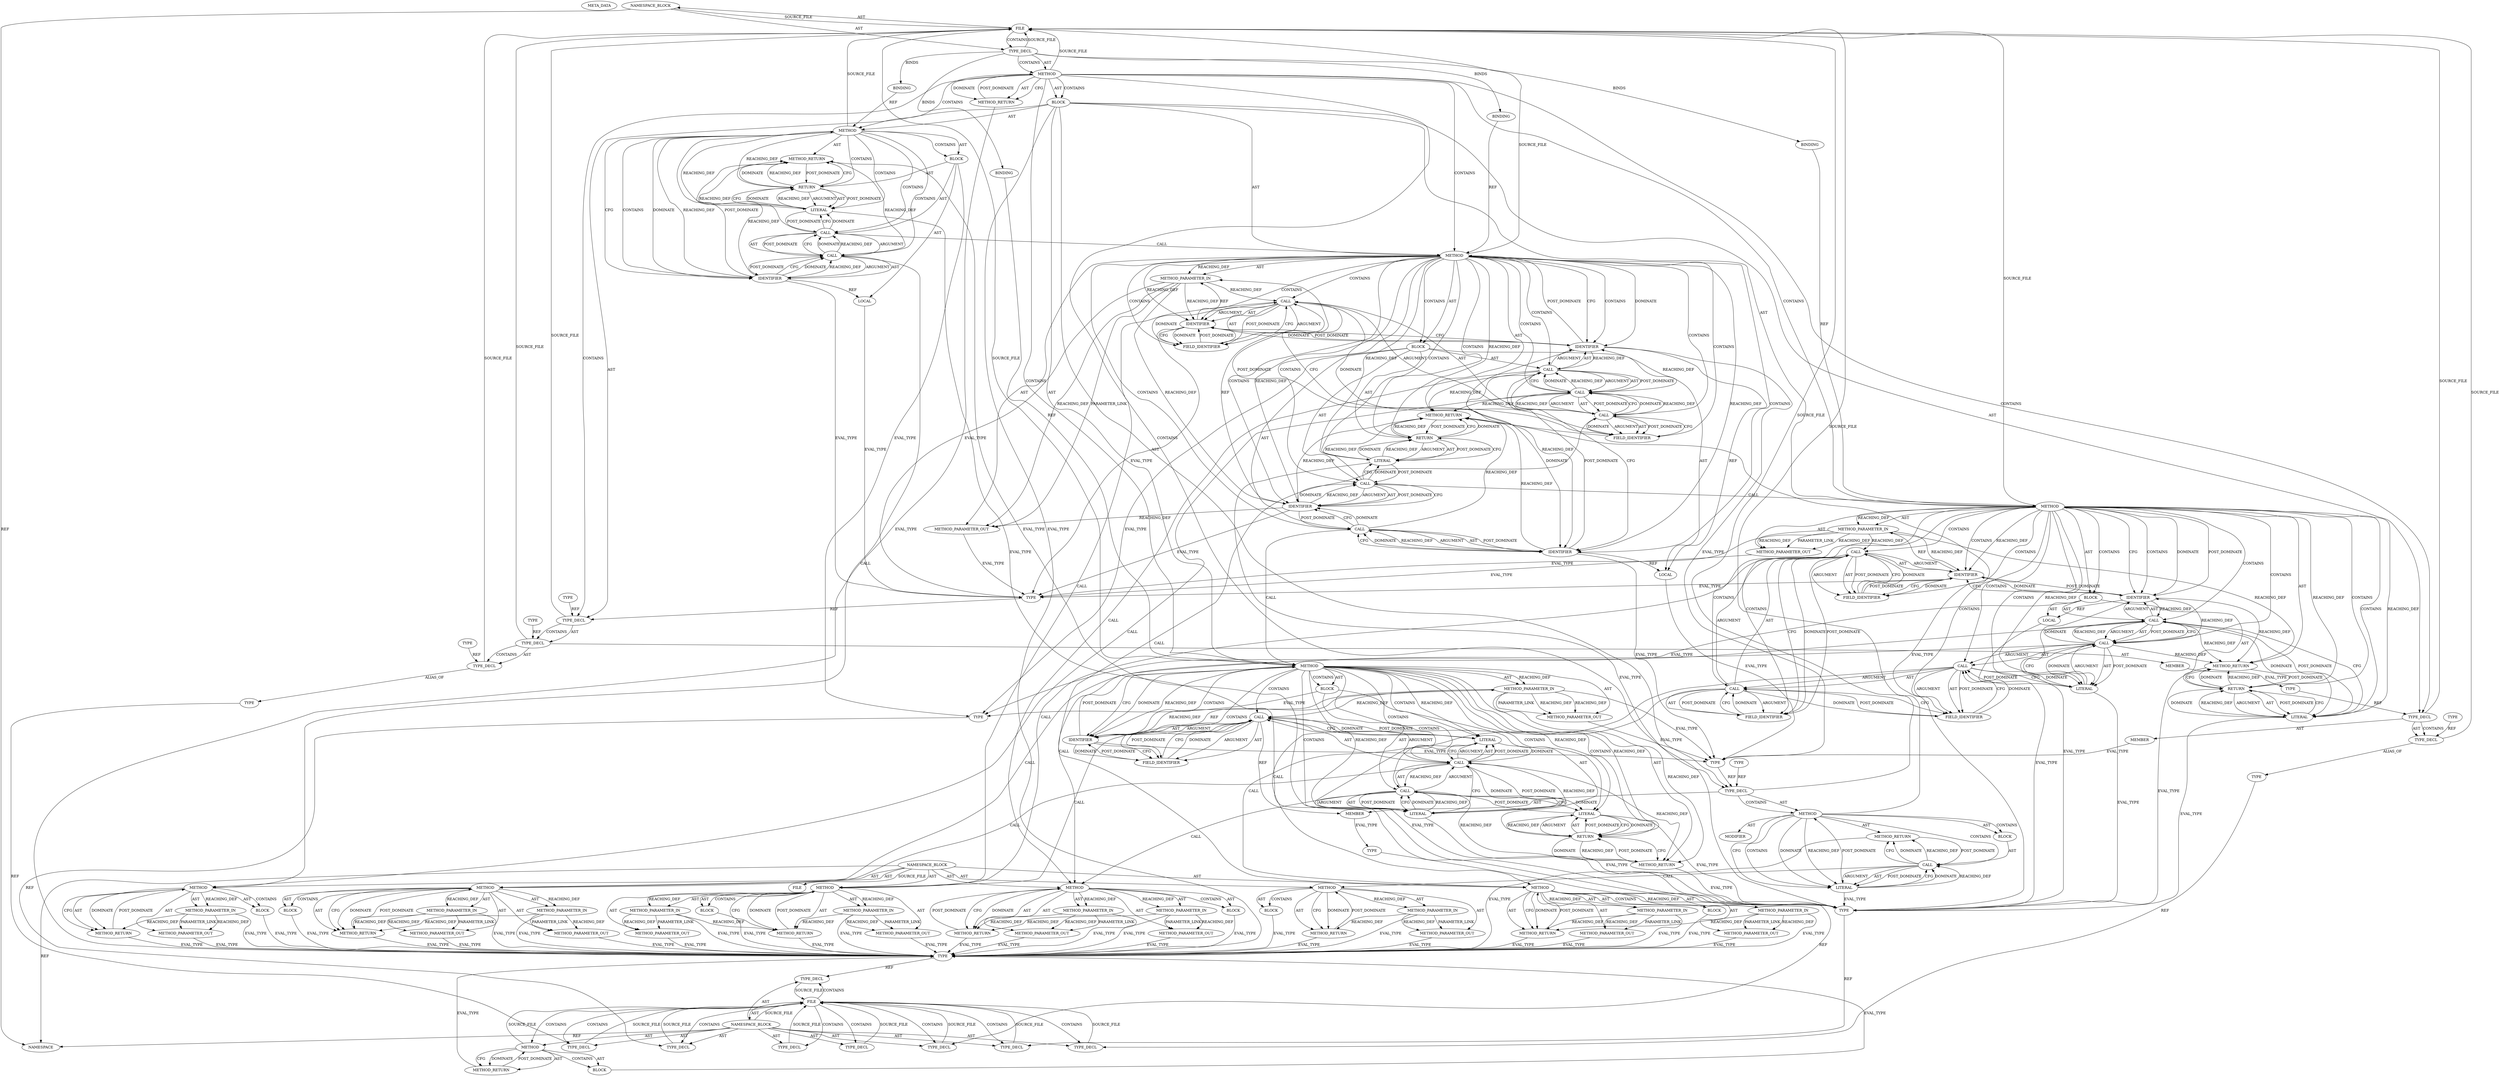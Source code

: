 digraph {
  1 [label=META_DATA LANGUAGE="NEWC" ROOT="/app/slicing-snapvuln/my-everything/joern_test/struct_test-multi.c" VERSION="0.1" OVERLAYS="base;controlflow;typerel;callgraph;dataflowOss"]
  2 [label=NAMESPACE_BLOCK ORDER=1 CODE="<empty>" FULL_NAME="<global>" FILENAME="<unknown>" NAME="<global>"]
  3 [label=FILE ORDER=0 CODE="<empty>" CONTENT="<empty>" NAME="struct_test-multi.c"]
  4 [label=NAMESPACE_BLOCK ORDER=1 CODE="<empty>" FULL_NAME="struct_test-multi.c:<global>" FILENAME="struct_test-multi.c" NAME="<global>"]
  5 [label=TYPE_DECL AST_PARENT_TYPE="NAMESPACE_BLOCK" AST_PARENT_FULL_NAME="struct_test-multi.c:<global>" ORDER=1 CODE="<global>" COLUMN_NUMBER=1 FULL_NAME="struct_test-multi.c:<global>" LINE_NUMBER=1 IS_EXTERNAL=false FILENAME="struct_test-multi.c" NAME="<global>"]
  6 [label=METHOD COLUMN_NUMBER=1 LINE_NUMBER=1 COLUMN_NUMBER_END=1 IS_EXTERNAL=false SIGNATURE="" NAME="<global>" AST_PARENT_TYPE="TYPE_DECL" AST_PARENT_FULL_NAME="struct_test-multi.c:<global>" ORDER=1 CODE="<global>" FULL_NAME="struct_test-multi.c:<global>" LINE_NUMBER_END=36 FILENAME="struct_test-multi.c"]
  7 [label=BLOCK ORDER=1 ARGUMENT_INDEX=-1 CODE="<empty>" COLUMN_NUMBER=1 LINE_NUMBER=1 TYPE_FULL_NAME="ANY"]
  8 [label=TYPE_DECL AST_PARENT_TYPE="" AST_PARENT_FULL_NAME="" ORDER=1 CODE="struct struct_a {
    int struct_A_int[10];
}" COLUMN_NUMBER=1 FULL_NAME="struct_a" LINE_NUMBER=1 IS_EXTERNAL=false FILENAME="struct_test-multi.c" NAME="struct_a"]
  9 [label=MEMBER AST_PARENT_TYPE="<empty>" AST_PARENT_FULL_NAME="<empty>" ORDER=1 CODE="struct_A_int[10]" COLUMN_NUMBER=9 LINE_NUMBER=2 TYPE_FULL_NAME="int[10]" NAME="struct_A_int"]
  10 [label=METHOD AST_PARENT_TYPE="<empty>" AST_PARENT_FULL_NAME="<empty>" ORDER=2 CODE="<empty>" COLUMN_NUMBER=1 FULL_NAME="struct_a:<clinit>" LINE_NUMBER=1 IS_EXTERNAL=false FILENAME="struct_test-multi.c" SIGNATURE="" NAME="<clinit>"]
  11 [label=BLOCK ORDER=1 ARGUMENT_INDEX=-1 CODE="<empty>" TYPE_FULL_NAME="<empty>"]
  12 [label=CALL ORDER=1 ARGUMENT_INDEX=-1 CODE="struct_A_int[10]" COLUMN_NUMBER=9 METHOD_FULL_NAME="<operator>.arrayInitializer" LINE_NUMBER=2 TYPE_FULL_NAME="<empty>" DISPATCH_TYPE="STATIC_DISPATCH" SIGNATURE="" NAME="<operator>.arrayInitializer"]
  13 [label=LITERAL ORDER=1 ARGUMENT_INDEX=1 CODE="10" COLUMN_NUMBER=22 LINE_NUMBER=2 TYPE_FULL_NAME="int"]
  14 [label=MODIFIER ORDER=2 CODE="<empty>" MODIFIER_TYPE="STATIC"]
  15 [label=METHOD_RETURN ORDER=3 CODE="RET" TYPE_FULL_NAME="ANY" EVALUATION_STRATEGY="BY_VALUE"]
  16 [label=TYPE_DECL AST_PARENT_TYPE="" AST_PARENT_FULL_NAME="" ORDER=2 CODE="struct struct_b {
    struct struct_a struct_B_A;
}" COLUMN_NUMBER=1 FULL_NAME="struct_b" LINE_NUMBER=5 IS_EXTERNAL=false FILENAME="struct_test-multi.c" NAME="struct_b"]
  17 [label=TYPE_DECL AST_PARENT_TYPE="" AST_PARENT_FULL_NAME="" ORDER=1 CODE="struct struct_a" COLUMN_NUMBER=5 FULL_NAME="struct_b.struct_a" LINE_NUMBER=6 ALIAS_TYPE_FULL_NAME="struct_B_A" IS_EXTERNAL=false FILENAME="struct_test-multi.c" NAME="struct_a"]
  18 [label=MEMBER AST_PARENT_TYPE="<empty>" AST_PARENT_FULL_NAME="<empty>" ORDER=2 CODE="struct_B_A" COLUMN_NUMBER=21 LINE_NUMBER=6 TYPE_FULL_NAME="struct_a" NAME="struct_B_A"]
  19 [label=TYPE_DECL AST_PARENT_TYPE="" AST_PARENT_FULL_NAME="" ORDER=3 CODE="struct struct_c {
    union {
        struct struct_b struct_C_B;
    };
}" COLUMN_NUMBER=1 FULL_NAME="struct_c" LINE_NUMBER=9 IS_EXTERNAL=false FILENAME="struct_test-multi.c" NAME="struct_c"]
  20 [label=TYPE_DECL AST_PARENT_TYPE="" AST_PARENT_FULL_NAME="" ORDER=1 CODE="union {
        struct struct_b struct_C_B;
    }" COLUMN_NUMBER=5 FULL_NAME="struct_c.anonymous_composite_type_0" LINE_NUMBER=10 IS_EXTERNAL=false FILENAME="struct_test-multi.c" NAME="struct_c.anonymous_composite_type_0"]
  21 [label=TYPE_DECL AST_PARENT_TYPE="" AST_PARENT_FULL_NAME="" ORDER=1 CODE="struct struct_b" COLUMN_NUMBER=9 FULL_NAME="struct_c.anonymous_composite_type_1.struct_b" LINE_NUMBER=11 ALIAS_TYPE_FULL_NAME="struct_C_B" IS_EXTERNAL=false FILENAME="struct_test-multi.c" NAME="struct_b"]
  22 [label=MEMBER AST_PARENT_TYPE="<empty>" AST_PARENT_FULL_NAME="<empty>" ORDER=2 CODE="struct_C_B" COLUMN_NUMBER=25 LINE_NUMBER=11 TYPE_FULL_NAME="struct_b" NAME="struct_C_B"]
  23 [label=METHOD COLUMN_NUMBER=1 LINE_NUMBER=15 COLUMN_NUMBER_END=1 IS_EXTERNAL=false SIGNATURE="int decode_preamble (struct_a*)" NAME="decode_preamble" AST_PARENT_TYPE="TYPE_DECL" AST_PARENT_FULL_NAME="struct_test-multi.c:<global>" ORDER=4 CODE="int decode_preamble(struct struct_a *a_real) {
    a_real->struct_A_int[0] = 0; // source
    return 0;
}" FULL_NAME="decode_preamble" LINE_NUMBER_END=18 FILENAME="struct_test-multi.c"]
  24 [label=METHOD_PARAMETER_IN ORDER=1 CODE="struct struct_a *a_real" IS_VARIADIC=false COLUMN_NUMBER=21 LINE_NUMBER=15 TYPE_FULL_NAME="struct_a*" EVALUATION_STRATEGY="BY_VALUE" INDEX=1 NAME="a_real"]
  25 [label=BLOCK ORDER=2 ARGUMENT_INDEX=-1 CODE="{
    a_real->struct_A_int[0] = 0; // source
    return 0;
}" COLUMN_NUMBER=46 LINE_NUMBER=15 TYPE_FULL_NAME="void"]
  26 [label=CALL ORDER=1 ARGUMENT_INDEX=-1 CODE="a_real->struct_A_int[0] = 0" COLUMN_NUMBER=5 METHOD_FULL_NAME="<operator>.assignment" LINE_NUMBER=16 TYPE_FULL_NAME="<empty>" DISPATCH_TYPE="STATIC_DISPATCH" SIGNATURE="" NAME="<operator>.assignment"]
  27 [label=CALL ORDER=1 ARGUMENT_INDEX=1 CODE="a_real->struct_A_int[0]" COLUMN_NUMBER=5 METHOD_FULL_NAME="<operator>.indirectIndexAccess" LINE_NUMBER=16 TYPE_FULL_NAME="<empty>" DISPATCH_TYPE="STATIC_DISPATCH" SIGNATURE="" NAME="<operator>.indirectIndexAccess"]
  28 [label=CALL ORDER=1 ARGUMENT_INDEX=1 CODE="a_real->struct_A_int" COLUMN_NUMBER=5 METHOD_FULL_NAME="<operator>.indirectFieldAccess" LINE_NUMBER=16 TYPE_FULL_NAME="<empty>" DISPATCH_TYPE="STATIC_DISPATCH" SIGNATURE="" NAME="<operator>.indirectFieldAccess"]
  29 [label=IDENTIFIER ORDER=1 ARGUMENT_INDEX=1 CODE="a_real" COLUMN_NUMBER=5 LINE_NUMBER=16 TYPE_FULL_NAME="struct_a*" NAME="a_real"]
  30 [label=FIELD_IDENTIFIER ORDER=2 ARGUMENT_INDEX=2 CODE="struct_A_int" COLUMN_NUMBER=5 LINE_NUMBER=16 CANONICAL_NAME="struct_A_int"]
  31 [label=LITERAL ORDER=2 ARGUMENT_INDEX=2 CODE="0" COLUMN_NUMBER=26 LINE_NUMBER=16 TYPE_FULL_NAME="int"]
  32 [label=LITERAL ORDER=2 ARGUMENT_INDEX=2 CODE="0" COLUMN_NUMBER=31 LINE_NUMBER=16 TYPE_FULL_NAME="int"]
  33 [label=RETURN ORDER=2 ARGUMENT_INDEX=-1 CODE="return 0;" COLUMN_NUMBER=5 LINE_NUMBER=17]
  34 [label=LITERAL ORDER=1 ARGUMENT_INDEX=-1 CODE="0" COLUMN_NUMBER=12 LINE_NUMBER=17 TYPE_FULL_NAME="int"]
  35 [label=METHOD_RETURN ORDER=3 CODE="RET" COLUMN_NUMBER=1 LINE_NUMBER=15 TYPE_FULL_NAME="int" EVALUATION_STRATEGY="BY_VALUE"]
  36 [label=BINDING METHOD_FULL_NAME="decode_preamble" SIGNATURE="int decode_preamble (struct_a*)" NAME="decode_preamble"]
  37 [label=METHOD COLUMN_NUMBER=1 LINE_NUMBER=20 COLUMN_NUMBER_END=1 IS_EXTERNAL=false SIGNATURE="int prepare_read_control (struct_c*)" NAME="prepare_read_control" AST_PARENT_TYPE="TYPE_DECL" AST_PARENT_FULL_NAME="struct_test-multi.c:<global>" ORDER=5 CODE="int prepare_read_control(struct struct_c *c_real) {
    int ctrl_len = c_real->struct_C_B.struct_B_A.struct_A_int[0];
    return 0;
}" FULL_NAME="prepare_read_control" LINE_NUMBER_END=23 FILENAME="struct_test-multi.c"]
  38 [label=METHOD_PARAMETER_IN ORDER=1 CODE="struct struct_c *c_real" IS_VARIADIC=false COLUMN_NUMBER=26 LINE_NUMBER=20 TYPE_FULL_NAME="struct_c*" EVALUATION_STRATEGY="BY_VALUE" INDEX=1 NAME="c_real"]
  39 [label=BLOCK ORDER=2 ARGUMENT_INDEX=-1 CODE="{
    int ctrl_len = c_real->struct_C_B.struct_B_A.struct_A_int[0];
    return 0;
}" COLUMN_NUMBER=51 LINE_NUMBER=20 TYPE_FULL_NAME="void"]
  40 [label=LOCAL ORDER=1 CODE="int ctrl_len" COLUMN_NUMBER=9 LINE_NUMBER=21 TYPE_FULL_NAME="int" NAME="ctrl_len"]
  41 [label=CALL ORDER=2 ARGUMENT_INDEX=-1 CODE="ctrl_len = c_real->struct_C_B.struct_B_A.struct_A_int[0]" COLUMN_NUMBER=9 METHOD_FULL_NAME="<operator>.assignment" LINE_NUMBER=21 TYPE_FULL_NAME="<empty>" DISPATCH_TYPE="STATIC_DISPATCH" SIGNATURE="" NAME="<operator>.assignment"]
  42 [label=IDENTIFIER ORDER=1 ARGUMENT_INDEX=1 CODE="ctrl_len" COLUMN_NUMBER=9 LINE_NUMBER=21 TYPE_FULL_NAME="int" NAME="ctrl_len"]
  43 [label=CALL ORDER=2 ARGUMENT_INDEX=2 CODE="c_real->struct_C_B.struct_B_A.struct_A_int[0]" COLUMN_NUMBER=20 METHOD_FULL_NAME="<operator>.indirectIndexAccess" LINE_NUMBER=21 TYPE_FULL_NAME="<empty>" DISPATCH_TYPE="STATIC_DISPATCH" SIGNATURE="" NAME="<operator>.indirectIndexAccess"]
  44 [label=CALL ORDER=1 ARGUMENT_INDEX=1 CODE="c_real->struct_C_B.struct_B_A.struct_A_int" COLUMN_NUMBER=20 METHOD_FULL_NAME="<operator>.fieldAccess" LINE_NUMBER=21 TYPE_FULL_NAME="<empty>" DISPATCH_TYPE="STATIC_DISPATCH" SIGNATURE="" NAME="<operator>.fieldAccess"]
  45 [label=CALL ORDER=1 ARGUMENT_INDEX=1 CODE="c_real->struct_C_B.struct_B_A" COLUMN_NUMBER=20 METHOD_FULL_NAME="<operator>.fieldAccess" LINE_NUMBER=21 TYPE_FULL_NAME="<empty>" DISPATCH_TYPE="STATIC_DISPATCH" SIGNATURE="" NAME="<operator>.fieldAccess"]
  46 [label=CALL ORDER=1 ARGUMENT_INDEX=1 CODE="c_real->struct_C_B" COLUMN_NUMBER=20 METHOD_FULL_NAME="<operator>.indirectFieldAccess" LINE_NUMBER=21 TYPE_FULL_NAME="<empty>" DISPATCH_TYPE="STATIC_DISPATCH" SIGNATURE="" NAME="<operator>.indirectFieldAccess"]
  47 [label=IDENTIFIER ORDER=1 ARGUMENT_INDEX=1 CODE="c_real" COLUMN_NUMBER=20 LINE_NUMBER=21 TYPE_FULL_NAME="struct_c*" NAME="c_real"]
  48 [label=FIELD_IDENTIFIER ORDER=2 ARGUMENT_INDEX=2 CODE="struct_C_B" COLUMN_NUMBER=20 LINE_NUMBER=21 CANONICAL_NAME="struct_C_B"]
  49 [label=FIELD_IDENTIFIER ORDER=2 ARGUMENT_INDEX=2 CODE="struct_B_A" COLUMN_NUMBER=20 LINE_NUMBER=21 CANONICAL_NAME="struct_B_A"]
  50 [label=FIELD_IDENTIFIER ORDER=2 ARGUMENT_INDEX=2 CODE="struct_A_int" COLUMN_NUMBER=20 LINE_NUMBER=21 CANONICAL_NAME="struct_A_int"]
  51 [label=LITERAL ORDER=2 ARGUMENT_INDEX=2 CODE="0" COLUMN_NUMBER=63 LINE_NUMBER=21 TYPE_FULL_NAME="int"]
  52 [label=RETURN ORDER=3 ARGUMENT_INDEX=-1 CODE="return 0;" COLUMN_NUMBER=5 LINE_NUMBER=22]
  53 [label=LITERAL ORDER=1 ARGUMENT_INDEX=-1 CODE="0" COLUMN_NUMBER=12 LINE_NUMBER=22 TYPE_FULL_NAME="int"]
  54 [label=METHOD_RETURN ORDER=3 CODE="RET" COLUMN_NUMBER=1 LINE_NUMBER=20 TYPE_FULL_NAME="int" EVALUATION_STRATEGY="BY_VALUE"]
  55 [label=BINDING METHOD_FULL_NAME="prepare_read_control" SIGNATURE="int prepare_read_control (struct_c*)" NAME="prepare_read_control"]
  56 [label=METHOD COLUMN_NUMBER=1 LINE_NUMBER=25 COLUMN_NUMBER_END=1 IS_EXTERNAL=false SIGNATURE="int handle_preamble (struct_c*)" NAME="handle_preamble" AST_PARENT_TYPE="TYPE_DECL" AST_PARENT_FULL_NAME="struct_test-multi.c:<global>" ORDER=6 CODE="int handle_preamble(struct struct_c *c_real) {
    struct struct_a *a_real = &c_real->struct_C_B.struct_B_A;
    decode_preamble(a_real);
    prepare_read_control(c_real);    
    return 0;
}" FULL_NAME="handle_preamble" LINE_NUMBER_END=30 FILENAME="struct_test-multi.c"]
  57 [label=METHOD_PARAMETER_IN ORDER=1 CODE="struct struct_c *c_real" IS_VARIADIC=false COLUMN_NUMBER=21 LINE_NUMBER=25 TYPE_FULL_NAME="struct_c*" EVALUATION_STRATEGY="BY_VALUE" INDEX=1 NAME="c_real"]
  58 [label=BLOCK ORDER=2 ARGUMENT_INDEX=-1 CODE="{
    struct struct_a *a_real = &c_real->struct_C_B.struct_B_A;
    decode_preamble(a_real);
    prepare_read_control(c_real);    
    return 0;
}" COLUMN_NUMBER=46 LINE_NUMBER=25 TYPE_FULL_NAME="void"]
  59 [label=LOCAL ORDER=1 CODE="struct struct_a* a_real" COLUMN_NUMBER=21 LINE_NUMBER=26 TYPE_FULL_NAME="struct_a*" NAME="a_real"]
  60 [label=CALL ORDER=2 ARGUMENT_INDEX=-1 CODE="*a_real = &c_real->struct_C_B.struct_B_A" COLUMN_NUMBER=21 METHOD_FULL_NAME="<operator>.assignment" LINE_NUMBER=26 TYPE_FULL_NAME="<empty>" DISPATCH_TYPE="STATIC_DISPATCH" SIGNATURE="" NAME="<operator>.assignment"]
  61 [label=IDENTIFIER ORDER=1 ARGUMENT_INDEX=1 CODE="a_real" COLUMN_NUMBER=22 LINE_NUMBER=26 TYPE_FULL_NAME="struct_a*" NAME="a_real"]
  62 [label=CALL ORDER=2 ARGUMENT_INDEX=2 CODE="&c_real->struct_C_B.struct_B_A" COLUMN_NUMBER=31 METHOD_FULL_NAME="<operator>.addressOf" LINE_NUMBER=26 TYPE_FULL_NAME="<empty>" DISPATCH_TYPE="STATIC_DISPATCH" SIGNATURE="" NAME="<operator>.addressOf"]
  63 [label=CALL ORDER=1 ARGUMENT_INDEX=1 CODE="c_real->struct_C_B.struct_B_A" COLUMN_NUMBER=32 METHOD_FULL_NAME="<operator>.fieldAccess" LINE_NUMBER=26 TYPE_FULL_NAME="<empty>" DISPATCH_TYPE="STATIC_DISPATCH" SIGNATURE="" NAME="<operator>.fieldAccess"]
  64 [label=CALL ORDER=1 ARGUMENT_INDEX=1 CODE="c_real->struct_C_B" COLUMN_NUMBER=32 METHOD_FULL_NAME="<operator>.indirectFieldAccess" LINE_NUMBER=26 TYPE_FULL_NAME="<empty>" DISPATCH_TYPE="STATIC_DISPATCH" SIGNATURE="" NAME="<operator>.indirectFieldAccess"]
  65 [label=IDENTIFIER ORDER=1 ARGUMENT_INDEX=1 CODE="c_real" COLUMN_NUMBER=32 LINE_NUMBER=26 TYPE_FULL_NAME="struct_c*" NAME="c_real"]
  66 [label=FIELD_IDENTIFIER ORDER=2 ARGUMENT_INDEX=2 CODE="struct_C_B" COLUMN_NUMBER=32 LINE_NUMBER=26 CANONICAL_NAME="struct_C_B"]
  67 [label=FIELD_IDENTIFIER ORDER=2 ARGUMENT_INDEX=2 CODE="struct_B_A" COLUMN_NUMBER=32 LINE_NUMBER=26 CANONICAL_NAME="struct_B_A"]
  68 [label=CALL ORDER=3 ARGUMENT_INDEX=-1 CODE="decode_preamble(a_real)" COLUMN_NUMBER=5 METHOD_FULL_NAME="decode_preamble" LINE_NUMBER=27 TYPE_FULL_NAME="<empty>" DISPATCH_TYPE="STATIC_DISPATCH" SIGNATURE="" NAME="decode_preamble"]
  69 [label=IDENTIFIER ORDER=1 ARGUMENT_INDEX=1 CODE="a_real" COLUMN_NUMBER=21 LINE_NUMBER=27 TYPE_FULL_NAME="struct_a*" NAME="a_real"]
  70 [label=CALL ORDER=4 ARGUMENT_INDEX=-1 CODE="prepare_read_control(c_real)" COLUMN_NUMBER=5 METHOD_FULL_NAME="prepare_read_control" LINE_NUMBER=28 TYPE_FULL_NAME="<empty>" DISPATCH_TYPE="STATIC_DISPATCH" SIGNATURE="" NAME="prepare_read_control"]
  71 [label=IDENTIFIER ORDER=1 ARGUMENT_INDEX=1 CODE="c_real" COLUMN_NUMBER=26 LINE_NUMBER=28 TYPE_FULL_NAME="struct_c*" NAME="c_real"]
  72 [label=RETURN ORDER=5 ARGUMENT_INDEX=-1 CODE="return 0;" COLUMN_NUMBER=5 LINE_NUMBER=29]
  73 [label=LITERAL ORDER=1 ARGUMENT_INDEX=-1 CODE="0" COLUMN_NUMBER=12 LINE_NUMBER=29 TYPE_FULL_NAME="int"]
  74 [label=METHOD_RETURN ORDER=3 CODE="RET" COLUMN_NUMBER=1 LINE_NUMBER=25 TYPE_FULL_NAME="int" EVALUATION_STRATEGY="BY_VALUE"]
  75 [label=BINDING METHOD_FULL_NAME="handle_preamble" SIGNATURE="int handle_preamble (struct_c*)" NAME="handle_preamble"]
  76 [label=METHOD COLUMN_NUMBER=1 LINE_NUMBER=32 COLUMN_NUMBER_END=1 IS_EXTERNAL=false SIGNATURE="int main ()" NAME="main" AST_PARENT_TYPE="TYPE_DECL" AST_PARENT_FULL_NAME="struct_test-multi.c:<global>" ORDER=7 CODE="int main() {
    struct struct_c c_real;
    handle_preamble(&c_real);
    return 0;
}" FULL_NAME="main" LINE_NUMBER_END=36 FILENAME="struct_test-multi.c"]
  77 [label=BLOCK ORDER=1 ARGUMENT_INDEX=-1 CODE="{
    struct struct_c c_real;
    handle_preamble(&c_real);
    return 0;
}" COLUMN_NUMBER=12 LINE_NUMBER=32 TYPE_FULL_NAME="void"]
  78 [label=LOCAL ORDER=1 CODE="struct struct_c c_real" COLUMN_NUMBER=21 LINE_NUMBER=33 TYPE_FULL_NAME="struct_c" NAME="c_real"]
  79 [label=CALL ORDER=2 ARGUMENT_INDEX=-1 CODE="handle_preamble(&c_real)" COLUMN_NUMBER=5 METHOD_FULL_NAME="handle_preamble" LINE_NUMBER=34 TYPE_FULL_NAME="<empty>" DISPATCH_TYPE="STATIC_DISPATCH" SIGNATURE="" NAME="handle_preamble"]
  80 [label=CALL ORDER=1 ARGUMENT_INDEX=1 CODE="&c_real" COLUMN_NUMBER=21 METHOD_FULL_NAME="<operator>.addressOf" LINE_NUMBER=34 TYPE_FULL_NAME="<empty>" DISPATCH_TYPE="STATIC_DISPATCH" SIGNATURE="" NAME="<operator>.addressOf"]
  81 [label=IDENTIFIER ORDER=1 ARGUMENT_INDEX=1 CODE="c_real" COLUMN_NUMBER=22 LINE_NUMBER=34 TYPE_FULL_NAME="struct_c" NAME="c_real"]
  82 [label=RETURN ORDER=3 ARGUMENT_INDEX=-1 CODE="return 0;" COLUMN_NUMBER=5 LINE_NUMBER=35]
  83 [label=LITERAL ORDER=1 ARGUMENT_INDEX=-1 CODE="0" COLUMN_NUMBER=12 LINE_NUMBER=35 TYPE_FULL_NAME="int"]
  84 [label=METHOD_RETURN ORDER=2 CODE="RET" COLUMN_NUMBER=1 LINE_NUMBER=32 TYPE_FULL_NAME="int" EVALUATION_STRATEGY="BY_VALUE"]
  85 [label=BINDING METHOD_FULL_NAME="main" SIGNATURE="int main ()" NAME="main"]
  86 [label=METHOD_RETURN ORDER=2 CODE="RET" COLUMN_NUMBER=1 LINE_NUMBER=1 TYPE_FULL_NAME="ANY" EVALUATION_STRATEGY="BY_VALUE"]
  87 [label=TYPE FULL_NAME="ANY" NAME="ANY" TYPE_DECL_FULL_NAME="ANY"]
  88 [label=TYPE FULL_NAME="int" NAME="int" TYPE_DECL_FULL_NAME="int"]
  89 [label=TYPE FULL_NAME="int[10]" NAME="int[10]" TYPE_DECL_FULL_NAME="int[10]"]
  90 [label=TYPE FULL_NAME="struct_B_A" NAME="struct_B_A" TYPE_DECL_FULL_NAME="struct_B_A"]
  91 [label=TYPE FULL_NAME="struct_C_B" NAME="struct_C_B" TYPE_DECL_FULL_NAME="struct_C_B"]
  92 [label=TYPE FULL_NAME="struct_a" NAME="struct_a" TYPE_DECL_FULL_NAME="struct_a"]
  93 [label=TYPE FULL_NAME="struct_a*" NAME="struct_a*" TYPE_DECL_FULL_NAME="struct_a*"]
  94 [label=TYPE FULL_NAME="struct_b" NAME="struct_b" TYPE_DECL_FULL_NAME="struct_b"]
  95 [label=TYPE FULL_NAME="struct_b.struct_a" NAME="struct_a" TYPE_DECL_FULL_NAME="struct_b.struct_a"]
  96 [label=TYPE FULL_NAME="struct_c" NAME="struct_c" TYPE_DECL_FULL_NAME="struct_c"]
  97 [label=TYPE FULL_NAME="struct_c*" NAME="struct_c*" TYPE_DECL_FULL_NAME="struct_c*"]
  98 [label=TYPE FULL_NAME="struct_c.anonymous_composite_type_0" NAME="anonymous_composite_type_0" TYPE_DECL_FULL_NAME="struct_c.anonymous_composite_type_0"]
  99 [label=TYPE FULL_NAME="struct_c.anonymous_composite_type_1.struct_b" NAME="struct_b" TYPE_DECL_FULL_NAME="struct_c.anonymous_composite_type_1.struct_b"]
  100 [label=TYPE FULL_NAME="void" NAME="void" TYPE_DECL_FULL_NAME="void"]
  101 [label=TYPE_DECL AST_PARENT_TYPE="NAMESPACE_BLOCK" AST_PARENT_FULL_NAME="<includes>:<global>" ORDER=-1 CODE="ANY" FULL_NAME="ANY" IS_EXTERNAL=true FILENAME="<includes>" NAME="ANY"]
  102 [label=TYPE_DECL AST_PARENT_TYPE="NAMESPACE_BLOCK" AST_PARENT_FULL_NAME="<includes>:<global>" ORDER=-1 CODE="int" FULL_NAME="int" IS_EXTERNAL=true FILENAME="<includes>" NAME="int"]
  103 [label=TYPE_DECL AST_PARENT_TYPE="NAMESPACE_BLOCK" AST_PARENT_FULL_NAME="<includes>:<global>" ORDER=-1 CODE="int[10]" FULL_NAME="int[10]" IS_EXTERNAL=true FILENAME="<includes>" NAME="int[10]"]
  104 [label=TYPE_DECL AST_PARENT_TYPE="NAMESPACE_BLOCK" AST_PARENT_FULL_NAME="<includes>:<global>" ORDER=-1 CODE="struct_B_A" FULL_NAME="struct_B_A" IS_EXTERNAL=true FILENAME="<includes>" NAME="struct_B_A"]
  105 [label=TYPE_DECL AST_PARENT_TYPE="NAMESPACE_BLOCK" AST_PARENT_FULL_NAME="<includes>:<global>" ORDER=-1 CODE="struct_C_B" FULL_NAME="struct_C_B" IS_EXTERNAL=true FILENAME="<includes>" NAME="struct_C_B"]
  106 [label=TYPE_DECL AST_PARENT_TYPE="NAMESPACE_BLOCK" AST_PARENT_FULL_NAME="<includes>:<global>" ORDER=-1 CODE="struct_a*" FULL_NAME="struct_a*" IS_EXTERNAL=true FILENAME="<includes>" NAME="struct_a*"]
  107 [label=TYPE_DECL AST_PARENT_TYPE="NAMESPACE_BLOCK" AST_PARENT_FULL_NAME="<includes>:<global>" ORDER=-1 CODE="struct_c*" FULL_NAME="struct_c*" IS_EXTERNAL=true FILENAME="<includes>" NAME="struct_c*"]
  108 [label=TYPE_DECL AST_PARENT_TYPE="NAMESPACE_BLOCK" AST_PARENT_FULL_NAME="<includes>:<global>" ORDER=-1 CODE="void" FULL_NAME="void" IS_EXTERNAL=true FILENAME="<includes>" NAME="void"]
  109 [label=FILE ORDER=1 CODE="<empty>" CONTENT="<empty>" NAME="<includes>"]
  110 [label=NAMESPACE_BLOCK ORDER=1 CODE="<empty>" FULL_NAME="<includes>:<global>" FILENAME="<includes>" NAME="<global>"]
  111 [label=METHOD AST_PARENT_TYPE="NAMESPACE_BLOCK" AST_PARENT_FULL_NAME="<includes>:<global>" ORDER=1 CODE="<global>" FULL_NAME="<includes>:<global>" LINE_NUMBER=1 IS_EXTERNAL=false FILENAME="<includes>" SIGNATURE="" NAME="<global>"]
  112 [label=BLOCK ORDER=1 ARGUMENT_INDEX=-1 CODE="<empty>" TYPE_FULL_NAME="ANY"]
  113 [label=METHOD_RETURN ORDER=2 CODE="RET" TYPE_FULL_NAME="ANY" EVALUATION_STRATEGY="BY_VALUE"]
  115 [label=FILE ORDER=0 CODE="<empty>" CONTENT="<empty>" NAME="<unknown>"]
  116 [label=NAMESPACE ORDER=-1 CODE="<empty>" NAME="<global>"]
  117 [label=METHOD AST_PARENT_TYPE="NAMESPACE_BLOCK" AST_PARENT_FULL_NAME="<global>" ORDER=0 CODE="<empty>" FULL_NAME="<operator>.arrayInitializer" IS_EXTERNAL=true FILENAME="<empty>" SIGNATURE="" NAME="<operator>.arrayInitializer"]
  118 [label=METHOD_PARAMETER_IN ORDER=1 CODE="p1" IS_VARIADIC=false TYPE_FULL_NAME="ANY" EVALUATION_STRATEGY="BY_VALUE" INDEX=1 NAME="p1"]
  119 [label=BLOCK ORDER=1 ARGUMENT_INDEX=1 CODE="<empty>" TYPE_FULL_NAME="ANY"]
  120 [label=METHOD_RETURN ORDER=2 CODE="RET" TYPE_FULL_NAME="ANY" EVALUATION_STRATEGY="BY_VALUE"]
  121 [label=METHOD AST_PARENT_TYPE="NAMESPACE_BLOCK" AST_PARENT_FULL_NAME="<global>" ORDER=0 CODE="<empty>" FULL_NAME="<operator>.assignment" IS_EXTERNAL=true FILENAME="<empty>" SIGNATURE="" NAME="<operator>.assignment"]
  122 [label=METHOD_PARAMETER_IN ORDER=1 CODE="p1" IS_VARIADIC=false TYPE_FULL_NAME="ANY" EVALUATION_STRATEGY="BY_VALUE" INDEX=1 NAME="p1"]
  123 [label=METHOD_PARAMETER_IN ORDER=2 CODE="p2" IS_VARIADIC=false TYPE_FULL_NAME="ANY" EVALUATION_STRATEGY="BY_VALUE" INDEX=2 NAME="p2"]
  124 [label=BLOCK ORDER=1 ARGUMENT_INDEX=1 CODE="<empty>" TYPE_FULL_NAME="ANY"]
  125 [label=METHOD_RETURN ORDER=2 CODE="RET" TYPE_FULL_NAME="ANY" EVALUATION_STRATEGY="BY_VALUE"]
  126 [label=METHOD AST_PARENT_TYPE="NAMESPACE_BLOCK" AST_PARENT_FULL_NAME="<global>" ORDER=0 CODE="<empty>" FULL_NAME="<operator>.indirectIndexAccess" IS_EXTERNAL=true FILENAME="<empty>" SIGNATURE="" NAME="<operator>.indirectIndexAccess"]
  127 [label=METHOD_PARAMETER_IN ORDER=1 CODE="p1" IS_VARIADIC=false TYPE_FULL_NAME="ANY" EVALUATION_STRATEGY="BY_VALUE" INDEX=1 NAME="p1"]
  128 [label=METHOD_PARAMETER_IN ORDER=2 CODE="p2" IS_VARIADIC=false TYPE_FULL_NAME="ANY" EVALUATION_STRATEGY="BY_VALUE" INDEX=2 NAME="p2"]
  129 [label=BLOCK ORDER=1 ARGUMENT_INDEX=1 CODE="<empty>" TYPE_FULL_NAME="ANY"]
  130 [label=METHOD_RETURN ORDER=2 CODE="RET" TYPE_FULL_NAME="ANY" EVALUATION_STRATEGY="BY_VALUE"]
  131 [label=METHOD AST_PARENT_TYPE="NAMESPACE_BLOCK" AST_PARENT_FULL_NAME="<global>" ORDER=0 CODE="<empty>" FULL_NAME="<operator>.indirectFieldAccess" IS_EXTERNAL=true FILENAME="<empty>" SIGNATURE="" NAME="<operator>.indirectFieldAccess"]
  132 [label=METHOD_PARAMETER_IN ORDER=1 CODE="p1" IS_VARIADIC=false TYPE_FULL_NAME="ANY" EVALUATION_STRATEGY="BY_VALUE" INDEX=1 NAME="p1"]
  133 [label=METHOD_PARAMETER_IN ORDER=2 CODE="p2" IS_VARIADIC=false TYPE_FULL_NAME="ANY" EVALUATION_STRATEGY="BY_VALUE" INDEX=2 NAME="p2"]
  134 [label=BLOCK ORDER=1 ARGUMENT_INDEX=1 CODE="<empty>" TYPE_FULL_NAME="ANY"]
  135 [label=METHOD_RETURN ORDER=2 CODE="RET" TYPE_FULL_NAME="ANY" EVALUATION_STRATEGY="BY_VALUE"]
  136 [label=METHOD AST_PARENT_TYPE="NAMESPACE_BLOCK" AST_PARENT_FULL_NAME="<global>" ORDER=0 CODE="<empty>" FULL_NAME="<operator>.fieldAccess" IS_EXTERNAL=true FILENAME="<empty>" SIGNATURE="" NAME="<operator>.fieldAccess"]
  137 [label=METHOD_PARAMETER_IN ORDER=1 CODE="p1" IS_VARIADIC=false TYPE_FULL_NAME="ANY" EVALUATION_STRATEGY="BY_VALUE" INDEX=1 NAME="p1"]
  138 [label=METHOD_PARAMETER_IN ORDER=2 CODE="p2" IS_VARIADIC=false TYPE_FULL_NAME="ANY" EVALUATION_STRATEGY="BY_VALUE" INDEX=2 NAME="p2"]
  139 [label=BLOCK ORDER=1 ARGUMENT_INDEX=1 CODE="<empty>" TYPE_FULL_NAME="ANY"]
  140 [label=METHOD_RETURN ORDER=2 CODE="RET" TYPE_FULL_NAME="ANY" EVALUATION_STRATEGY="BY_VALUE"]
  141 [label=METHOD AST_PARENT_TYPE="NAMESPACE_BLOCK" AST_PARENT_FULL_NAME="<global>" ORDER=0 CODE="<empty>" FULL_NAME="<operator>.addressOf" IS_EXTERNAL=true FILENAME="<empty>" SIGNATURE="" NAME="<operator>.addressOf"]
  142 [label=METHOD_PARAMETER_IN ORDER=1 CODE="p1" IS_VARIADIC=false TYPE_FULL_NAME="ANY" EVALUATION_STRATEGY="BY_VALUE" INDEX=1 NAME="p1"]
  143 [label=BLOCK ORDER=1 ARGUMENT_INDEX=1 CODE="<empty>" TYPE_FULL_NAME="ANY"]
  144 [label=METHOD_RETURN ORDER=2 CODE="RET" TYPE_FULL_NAME="ANY" EVALUATION_STRATEGY="BY_VALUE"]
  145 [label=METHOD_PARAMETER_OUT ORDER=1 CODE="struct struct_a *a_real" IS_VARIADIC=false COLUMN_NUMBER=21 LINE_NUMBER=15 TYPE_FULL_NAME="struct_a*" EVALUATION_STRATEGY="BY_VALUE" INDEX=1 NAME="a_real"]
  146 [label=METHOD_PARAMETER_OUT ORDER=1 CODE="struct struct_c *c_real" IS_VARIADIC=false COLUMN_NUMBER=26 LINE_NUMBER=20 TYPE_FULL_NAME="struct_c*" EVALUATION_STRATEGY="BY_VALUE" INDEX=1 NAME="c_real"]
  147 [label=METHOD_PARAMETER_OUT ORDER=1 CODE="struct struct_c *c_real" IS_VARIADIC=false COLUMN_NUMBER=21 LINE_NUMBER=25 TYPE_FULL_NAME="struct_c*" EVALUATION_STRATEGY="BY_VALUE" INDEX=1 NAME="c_real"]
  148 [label=METHOD_PARAMETER_OUT ORDER=1 CODE="p1" IS_VARIADIC=false TYPE_FULL_NAME="ANY" EVALUATION_STRATEGY="BY_VALUE" INDEX=1 NAME="p1"]
  149 [label=METHOD_PARAMETER_OUT ORDER=1 CODE="p1" IS_VARIADIC=false TYPE_FULL_NAME="ANY" EVALUATION_STRATEGY="BY_VALUE" INDEX=1 NAME="p1"]
  150 [label=METHOD_PARAMETER_OUT ORDER=2 CODE="p2" IS_VARIADIC=false TYPE_FULL_NAME="ANY" EVALUATION_STRATEGY="BY_VALUE" INDEX=2 NAME="p2"]
  151 [label=METHOD_PARAMETER_OUT ORDER=1 CODE="p1" IS_VARIADIC=false TYPE_FULL_NAME="ANY" EVALUATION_STRATEGY="BY_VALUE" INDEX=1 NAME="p1"]
  152 [label=METHOD_PARAMETER_OUT ORDER=2 CODE="p2" IS_VARIADIC=false TYPE_FULL_NAME="ANY" EVALUATION_STRATEGY="BY_VALUE" INDEX=2 NAME="p2"]
  153 [label=METHOD_PARAMETER_OUT ORDER=1 CODE="p1" IS_VARIADIC=false TYPE_FULL_NAME="ANY" EVALUATION_STRATEGY="BY_VALUE" INDEX=1 NAME="p1"]
  154 [label=METHOD_PARAMETER_OUT ORDER=2 CODE="p2" IS_VARIADIC=false TYPE_FULL_NAME="ANY" EVALUATION_STRATEGY="BY_VALUE" INDEX=2 NAME="p2"]
  155 [label=METHOD_PARAMETER_OUT ORDER=1 CODE="p1" IS_VARIADIC=false TYPE_FULL_NAME="ANY" EVALUATION_STRATEGY="BY_VALUE" INDEX=1 NAME="p1"]
  156 [label=METHOD_PARAMETER_OUT ORDER=2 CODE="p2" IS_VARIADIC=false TYPE_FULL_NAME="ANY" EVALUATION_STRATEGY="BY_VALUE" INDEX=2 NAME="p2"]
  157 [label=METHOD_PARAMETER_OUT ORDER=1 CODE="p1" IS_VARIADIC=false TYPE_FULL_NAME="ANY" EVALUATION_STRATEGY="BY_VALUE" INDEX=1 NAME="p1"]
  2 -> 117 [label=AST ]
  2 -> 121 [label=AST ]
  2 -> 126 [label=AST ]
  2 -> 131 [label=AST ]
  2 -> 136 [label=AST ]
  2 -> 141 [label=AST ]
  2 -> 116 [label=REF ]
  2 -> 115 [label=SOURCE_FILE ]
  3 -> 4 [label=AST ]
  3 -> 5 [label=CONTAINS ]
  4 -> 5 [label=AST ]
  4 -> 116 [label=REF ]
  4 -> 3 [label=SOURCE_FILE ]
  5 -> 6 [label=AST ]
  5 -> 36 [label=BINDS ]
  5 -> 55 [label=BINDS ]
  5 -> 75 [label=BINDS ]
  5 -> 85 [label=BINDS ]
  5 -> 6 [label=CONTAINS ]
  5 -> 3 [label=SOURCE_FILE ]
  6 -> 7 [label=AST ]
  6 -> 86 [label=AST ]
  6 -> 86 [label=CFG ]
  6 -> 7 [label=CONTAINS ]
  6 -> 8 [label=CONTAINS ]
  6 -> 16 [label=CONTAINS ]
  6 -> 19 [label=CONTAINS ]
  6 -> 23 [label=CONTAINS ]
  6 -> 37 [label=CONTAINS ]
  6 -> 56 [label=CONTAINS ]
  6 -> 76 [label=CONTAINS ]
  6 -> 86 [label=DOMINATE ]
  6 -> 3 [label=SOURCE_FILE ]
  7 -> 8 [label=AST ]
  7 -> 16 [label=AST ]
  7 -> 19 [label=AST ]
  7 -> 23 [label=AST ]
  7 -> 37 [label=AST ]
  7 -> 56 [label=AST ]
  7 -> 76 [label=AST ]
  7 -> 87 [label=EVAL_TYPE ]
  8 -> 9 [label=AST ]
  8 -> 10 [label=AST ]
  8 -> 10 [label=CONTAINS ]
  8 -> 3 [label=SOURCE_FILE ]
  9 -> 89 [label=EVAL_TYPE ]
  10 -> 11 [label=AST ]
  10 -> 14 [label=AST ]
  10 -> 15 [label=AST ]
  10 -> 13 [label=CFG ]
  10 -> 11 [label=CONTAINS ]
  10 -> 12 [label=CONTAINS ]
  10 -> 13 [label=CONTAINS ]
  10 -> 13 [label=DOMINATE ]
  10 -> 13 [label=REACHING_DEF VARIABLE=""]
  10 -> 3 [label=SOURCE_FILE ]
  11 -> 12 [label=AST ]
  12 -> 13 [label=ARGUMENT ]
  12 -> 13 [label=AST ]
  12 -> 117 [label=CALL ]
  12 -> 15 [label=CFG ]
  12 -> 15 [label=DOMINATE ]
  12 -> 13 [label=POST_DOMINATE ]
  12 -> 15 [label=REACHING_DEF VARIABLE="struct_A_int[10]"]
  13 -> 12 [label=CFG ]
  13 -> 12 [label=DOMINATE ]
  13 -> 88 [label=EVAL_TYPE ]
  13 -> 10 [label=POST_DOMINATE ]
  13 -> 12 [label=REACHING_DEF VARIABLE="10"]
  15 -> 87 [label=EVAL_TYPE ]
  15 -> 12 [label=POST_DOMINATE ]
  16 -> 17 [label=AST ]
  16 -> 18 [label=AST ]
  16 -> 17 [label=CONTAINS ]
  16 -> 3 [label=SOURCE_FILE ]
  17 -> 90 [label=ALIAS_OF ]
  17 -> 3 [label=SOURCE_FILE ]
  18 -> 92 [label=EVAL_TYPE ]
  19 -> 20 [label=AST ]
  19 -> 20 [label=CONTAINS ]
  19 -> 3 [label=SOURCE_FILE ]
  20 -> 21 [label=AST ]
  20 -> 22 [label=AST ]
  20 -> 21 [label=CONTAINS ]
  20 -> 3 [label=SOURCE_FILE ]
  21 -> 91 [label=ALIAS_OF ]
  21 -> 3 [label=SOURCE_FILE ]
  22 -> 94 [label=EVAL_TYPE ]
  23 -> 24 [label=AST ]
  23 -> 25 [label=AST ]
  23 -> 35 [label=AST ]
  23 -> 145 [label=AST ]
  23 -> 29 [label=CFG ]
  23 -> 25 [label=CONTAINS ]
  23 -> 26 [label=CONTAINS ]
  23 -> 33 [label=CONTAINS ]
  23 -> 27 [label=CONTAINS ]
  23 -> 32 [label=CONTAINS ]
  23 -> 34 [label=CONTAINS ]
  23 -> 28 [label=CONTAINS ]
  23 -> 31 [label=CONTAINS ]
  23 -> 29 [label=CONTAINS ]
  23 -> 30 [label=CONTAINS ]
  23 -> 29 [label=DOMINATE ]
  23 -> 24 [label=REACHING_DEF VARIABLE=""]
  23 -> 34 [label=REACHING_DEF VARIABLE=""]
  23 -> 29 [label=REACHING_DEF VARIABLE=""]
  23 -> 32 [label=REACHING_DEF VARIABLE=""]
  23 -> 31 [label=REACHING_DEF VARIABLE=""]
  23 -> 33 [label=REACHING_DEF VARIABLE=""]
  23 -> 3 [label=SOURCE_FILE ]
  24 -> 92 [label=EVAL_TYPE ]
  24 -> 145 [label=PARAMETER_LINK ]
  24 -> 28 [label=REACHING_DEF VARIABLE="a_real"]
  24 -> 145 [label=REACHING_DEF VARIABLE="a_real"]
  24 -> 145 [label=REACHING_DEF VARIABLE="a_real"]
  24 -> 29 [label=REACHING_DEF VARIABLE="a_real"]
  24 -> 35 [label=REACHING_DEF VARIABLE="a_real"]
  25 -> 26 [label=AST ]
  25 -> 33 [label=AST ]
  25 -> 100 [label=EVAL_TYPE ]
  26 -> 27 [label=ARGUMENT ]
  26 -> 32 [label=ARGUMENT ]
  26 -> 27 [label=AST ]
  26 -> 32 [label=AST ]
  26 -> 121 [label=CALL ]
  26 -> 34 [label=CFG ]
  26 -> 34 [label=DOMINATE ]
  26 -> 32 [label=POST_DOMINATE ]
  26 -> 35 [label=REACHING_DEF VARIABLE="a_real->struct_A_int[0] = 0"]
  27 -> 28 [label=ARGUMENT ]
  27 -> 31 [label=ARGUMENT ]
  27 -> 28 [label=AST ]
  27 -> 31 [label=AST ]
  27 -> 126 [label=CALL ]
  27 -> 32 [label=CFG ]
  27 -> 32 [label=DOMINATE ]
  27 -> 31 [label=POST_DOMINATE ]
  27 -> 26 [label=REACHING_DEF VARIABLE="a_real->struct_A_int[0]"]
  27 -> 35 [label=REACHING_DEF VARIABLE="a_real->struct_A_int[0]"]
  28 -> 29 [label=ARGUMENT ]
  28 -> 30 [label=ARGUMENT ]
  28 -> 29 [label=AST ]
  28 -> 30 [label=AST ]
  28 -> 131 [label=CALL ]
  28 -> 31 [label=CFG ]
  28 -> 31 [label=DOMINATE ]
  28 -> 30 [label=POST_DOMINATE ]
  28 -> 9 [label=REF ]
  29 -> 30 [label=CFG ]
  29 -> 30 [label=DOMINATE ]
  29 -> 92 [label=EVAL_TYPE ]
  29 -> 23 [label=POST_DOMINATE ]
  29 -> 24 [label=REF ]
  30 -> 28 [label=CFG ]
  30 -> 28 [label=DOMINATE ]
  30 -> 29 [label=POST_DOMINATE ]
  31 -> 27 [label=CFG ]
  31 -> 27 [label=DOMINATE ]
  31 -> 88 [label=EVAL_TYPE ]
  31 -> 28 [label=POST_DOMINATE ]
  32 -> 26 [label=CFG ]
  32 -> 26 [label=DOMINATE ]
  32 -> 88 [label=EVAL_TYPE ]
  32 -> 27 [label=POST_DOMINATE ]
  32 -> 27 [label=REACHING_DEF VARIABLE="0"]
  32 -> 26 [label=REACHING_DEF VARIABLE="0"]
  33 -> 34 [label=ARGUMENT ]
  33 -> 34 [label=AST ]
  33 -> 35 [label=CFG ]
  33 -> 35 [label=DOMINATE ]
  33 -> 34 [label=POST_DOMINATE ]
  33 -> 35 [label=REACHING_DEF VARIABLE="<RET>"]
  34 -> 33 [label=CFG ]
  34 -> 33 [label=DOMINATE ]
  34 -> 88 [label=EVAL_TYPE ]
  34 -> 26 [label=POST_DOMINATE ]
  34 -> 33 [label=REACHING_DEF VARIABLE="0"]
  35 -> 88 [label=EVAL_TYPE ]
  35 -> 33 [label=POST_DOMINATE ]
  36 -> 23 [label=REF ]
  37 -> 38 [label=AST ]
  37 -> 39 [label=AST ]
  37 -> 54 [label=AST ]
  37 -> 146 [label=AST ]
  37 -> 42 [label=CFG ]
  37 -> 39 [label=CONTAINS ]
  37 -> 41 [label=CONTAINS ]
  37 -> 52 [label=CONTAINS ]
  37 -> 42 [label=CONTAINS ]
  37 -> 43 [label=CONTAINS ]
  37 -> 53 [label=CONTAINS ]
  37 -> 44 [label=CONTAINS ]
  37 -> 51 [label=CONTAINS ]
  37 -> 45 [label=CONTAINS ]
  37 -> 50 [label=CONTAINS ]
  37 -> 46 [label=CONTAINS ]
  37 -> 49 [label=CONTAINS ]
  37 -> 47 [label=CONTAINS ]
  37 -> 48 [label=CONTAINS ]
  37 -> 42 [label=DOMINATE ]
  37 -> 38 [label=REACHING_DEF VARIABLE=""]
  37 -> 47 [label=REACHING_DEF VARIABLE=""]
  37 -> 53 [label=REACHING_DEF VARIABLE=""]
  37 -> 51 [label=REACHING_DEF VARIABLE=""]
  37 -> 52 [label=REACHING_DEF VARIABLE=""]
  37 -> 3 [label=SOURCE_FILE ]
  38 -> 96 [label=EVAL_TYPE ]
  38 -> 146 [label=PARAMETER_LINK ]
  38 -> 146 [label=REACHING_DEF VARIABLE="c_real"]
  38 -> 146 [label=REACHING_DEF VARIABLE="c_real"]
  38 -> 47 [label=REACHING_DEF VARIABLE="c_real"]
  38 -> 46 [label=REACHING_DEF VARIABLE="c_real"]
  38 -> 54 [label=REACHING_DEF VARIABLE="c_real"]
  39 -> 40 [label=AST ]
  39 -> 41 [label=AST ]
  39 -> 52 [label=AST ]
  39 -> 100 [label=EVAL_TYPE ]
  40 -> 88 [label=EVAL_TYPE ]
  41 -> 42 [label=ARGUMENT ]
  41 -> 43 [label=ARGUMENT ]
  41 -> 42 [label=AST ]
  41 -> 43 [label=AST ]
  41 -> 121 [label=CALL ]
  41 -> 53 [label=CFG ]
  41 -> 53 [label=DOMINATE ]
  41 -> 43 [label=POST_DOMINATE ]
  41 -> 54 [label=REACHING_DEF VARIABLE="ctrl_len = c_real->struct_C_B.struct_B_A.struct_A_int[0]"]
  42 -> 47 [label=CFG ]
  42 -> 47 [label=DOMINATE ]
  42 -> 88 [label=EVAL_TYPE ]
  42 -> 37 [label=POST_DOMINATE ]
  42 -> 41 [label=REACHING_DEF VARIABLE="ctrl_len"]
  42 -> 54 [label=REACHING_DEF VARIABLE="ctrl_len"]
  42 -> 40 [label=REF ]
  43 -> 44 [label=ARGUMENT ]
  43 -> 51 [label=ARGUMENT ]
  43 -> 44 [label=AST ]
  43 -> 51 [label=AST ]
  43 -> 126 [label=CALL ]
  43 -> 41 [label=CFG ]
  43 -> 41 [label=DOMINATE ]
  43 -> 51 [label=POST_DOMINATE ]
  43 -> 42 [label=REACHING_DEF VARIABLE="c_real->struct_C_B.struct_B_A.struct_A_int[0]"]
  43 -> 41 [label=REACHING_DEF VARIABLE="c_real->struct_C_B.struct_B_A.struct_A_int[0]"]
  43 -> 54 [label=REACHING_DEF VARIABLE="c_real->struct_C_B.struct_B_A.struct_A_int[0]"]
  44 -> 45 [label=ARGUMENT ]
  44 -> 50 [label=ARGUMENT ]
  44 -> 45 [label=AST ]
  44 -> 50 [label=AST ]
  44 -> 136 [label=CALL ]
  44 -> 51 [label=CFG ]
  44 -> 51 [label=DOMINATE ]
  44 -> 50 [label=POST_DOMINATE ]
  45 -> 46 [label=ARGUMENT ]
  45 -> 49 [label=ARGUMENT ]
  45 -> 46 [label=AST ]
  45 -> 49 [label=AST ]
  45 -> 136 [label=CALL ]
  45 -> 50 [label=CFG ]
  45 -> 50 [label=DOMINATE ]
  45 -> 49 [label=POST_DOMINATE ]
  46 -> 47 [label=ARGUMENT ]
  46 -> 48 [label=ARGUMENT ]
  46 -> 47 [label=AST ]
  46 -> 48 [label=AST ]
  46 -> 131 [label=CALL ]
  46 -> 49 [label=CFG ]
  46 -> 49 [label=DOMINATE ]
  46 -> 48 [label=POST_DOMINATE ]
  47 -> 48 [label=CFG ]
  47 -> 48 [label=DOMINATE ]
  47 -> 96 [label=EVAL_TYPE ]
  47 -> 42 [label=POST_DOMINATE ]
  47 -> 38 [label=REF ]
  48 -> 46 [label=CFG ]
  48 -> 46 [label=DOMINATE ]
  48 -> 47 [label=POST_DOMINATE ]
  49 -> 45 [label=CFG ]
  49 -> 45 [label=DOMINATE ]
  49 -> 46 [label=POST_DOMINATE ]
  50 -> 44 [label=CFG ]
  50 -> 44 [label=DOMINATE ]
  50 -> 45 [label=POST_DOMINATE ]
  51 -> 43 [label=CFG ]
  51 -> 43 [label=DOMINATE ]
  51 -> 88 [label=EVAL_TYPE ]
  51 -> 44 [label=POST_DOMINATE ]
  52 -> 53 [label=ARGUMENT ]
  52 -> 53 [label=AST ]
  52 -> 54 [label=CFG ]
  52 -> 54 [label=DOMINATE ]
  52 -> 53 [label=POST_DOMINATE ]
  52 -> 54 [label=REACHING_DEF VARIABLE="<RET>"]
  53 -> 52 [label=CFG ]
  53 -> 52 [label=DOMINATE ]
  53 -> 88 [label=EVAL_TYPE ]
  53 -> 41 [label=POST_DOMINATE ]
  53 -> 52 [label=REACHING_DEF VARIABLE="0"]
  54 -> 88 [label=EVAL_TYPE ]
  54 -> 52 [label=POST_DOMINATE ]
  55 -> 37 [label=REF ]
  56 -> 57 [label=AST ]
  56 -> 58 [label=AST ]
  56 -> 74 [label=AST ]
  56 -> 147 [label=AST ]
  56 -> 61 [label=CFG ]
  56 -> 58 [label=CONTAINS ]
  56 -> 60 [label=CONTAINS ]
  56 -> 68 [label=CONTAINS ]
  56 -> 70 [label=CONTAINS ]
  56 -> 72 [label=CONTAINS ]
  56 -> 61 [label=CONTAINS ]
  56 -> 62 [label=CONTAINS ]
  56 -> 69 [label=CONTAINS ]
  56 -> 71 [label=CONTAINS ]
  56 -> 73 [label=CONTAINS ]
  56 -> 63 [label=CONTAINS ]
  56 -> 64 [label=CONTAINS ]
  56 -> 67 [label=CONTAINS ]
  56 -> 65 [label=CONTAINS ]
  56 -> 66 [label=CONTAINS ]
  56 -> 61 [label=DOMINATE ]
  56 -> 65 [label=REACHING_DEF VARIABLE=""]
  56 -> 69 [label=REACHING_DEF VARIABLE=""]
  56 -> 57 [label=REACHING_DEF VARIABLE=""]
  56 -> 71 [label=REACHING_DEF VARIABLE=""]
  56 -> 73 [label=REACHING_DEF VARIABLE=""]
  56 -> 72 [label=REACHING_DEF VARIABLE=""]
  56 -> 3 [label=SOURCE_FILE ]
  57 -> 96 [label=EVAL_TYPE ]
  57 -> 147 [label=PARAMETER_LINK ]
  57 -> 147 [label=REACHING_DEF VARIABLE="c_real"]
  57 -> 71 [label=REACHING_DEF VARIABLE="c_real"]
  57 -> 64 [label=REACHING_DEF VARIABLE="c_real"]
  57 -> 65 [label=REACHING_DEF VARIABLE="c_real"]
  58 -> 59 [label=AST ]
  58 -> 60 [label=AST ]
  58 -> 68 [label=AST ]
  58 -> 70 [label=AST ]
  58 -> 72 [label=AST ]
  58 -> 100 [label=EVAL_TYPE ]
  59 -> 92 [label=EVAL_TYPE ]
  60 -> 61 [label=ARGUMENT ]
  60 -> 62 [label=ARGUMENT ]
  60 -> 61 [label=AST ]
  60 -> 62 [label=AST ]
  60 -> 121 [label=CALL ]
  60 -> 69 [label=CFG ]
  60 -> 69 [label=DOMINATE ]
  60 -> 62 [label=POST_DOMINATE ]
  60 -> 74 [label=REACHING_DEF VARIABLE="*a_real = &c_real->struct_C_B.struct_B_A"]
  61 -> 65 [label=CFG ]
  61 -> 65 [label=DOMINATE ]
  61 -> 92 [label=EVAL_TYPE ]
  61 -> 56 [label=POST_DOMINATE ]
  61 -> 69 [label=REACHING_DEF VARIABLE="a_real"]
  61 -> 60 [label=REACHING_DEF VARIABLE="a_real"]
  61 -> 59 [label=REF ]
  62 -> 63 [label=ARGUMENT ]
  62 -> 63 [label=AST ]
  62 -> 141 [label=CALL ]
  62 -> 60 [label=CFG ]
  62 -> 60 [label=DOMINATE ]
  62 -> 63 [label=POST_DOMINATE ]
  62 -> 61 [label=REACHING_DEF VARIABLE="&c_real->struct_C_B.struct_B_A"]
  62 -> 60 [label=REACHING_DEF VARIABLE="&c_real->struct_C_B.struct_B_A"]
  62 -> 74 [label=REACHING_DEF VARIABLE="&c_real->struct_C_B.struct_B_A"]
  63 -> 64 [label=ARGUMENT ]
  63 -> 67 [label=ARGUMENT ]
  63 -> 64 [label=AST ]
  63 -> 67 [label=AST ]
  63 -> 136 [label=CALL ]
  63 -> 62 [label=CFG ]
  63 -> 62 [label=DOMINATE ]
  63 -> 67 [label=POST_DOMINATE ]
  63 -> 62 [label=REACHING_DEF VARIABLE="c_real->struct_C_B.struct_B_A"]
  63 -> 62 [label=REACHING_DEF VARIABLE="c_real->struct_C_B.struct_B_A"]
  64 -> 65 [label=ARGUMENT ]
  64 -> 66 [label=ARGUMENT ]
  64 -> 65 [label=AST ]
  64 -> 66 [label=AST ]
  64 -> 131 [label=CALL ]
  64 -> 67 [label=CFG ]
  64 -> 67 [label=DOMINATE ]
  64 -> 66 [label=POST_DOMINATE ]
  65 -> 66 [label=CFG ]
  65 -> 66 [label=DOMINATE ]
  65 -> 96 [label=EVAL_TYPE ]
  65 -> 61 [label=POST_DOMINATE ]
  65 -> 57 [label=REF ]
  66 -> 64 [label=CFG ]
  66 -> 64 [label=DOMINATE ]
  66 -> 65 [label=POST_DOMINATE ]
  67 -> 63 [label=CFG ]
  67 -> 63 [label=DOMINATE ]
  67 -> 64 [label=POST_DOMINATE ]
  68 -> 69 [label=ARGUMENT ]
  68 -> 69 [label=AST ]
  68 -> 23 [label=CALL ]
  68 -> 71 [label=CFG ]
  68 -> 71 [label=DOMINATE ]
  68 -> 69 [label=POST_DOMINATE ]
  68 -> 74 [label=REACHING_DEF VARIABLE="decode_preamble(a_real)"]
  69 -> 68 [label=CFG ]
  69 -> 68 [label=DOMINATE ]
  69 -> 92 [label=EVAL_TYPE ]
  69 -> 60 [label=POST_DOMINATE ]
  69 -> 68 [label=REACHING_DEF VARIABLE="a_real"]
  69 -> 74 [label=REACHING_DEF VARIABLE="a_real"]
  69 -> 59 [label=REF ]
  70 -> 71 [label=ARGUMENT ]
  70 -> 71 [label=AST ]
  70 -> 37 [label=CALL ]
  70 -> 73 [label=CFG ]
  70 -> 73 [label=DOMINATE ]
  70 -> 71 [label=POST_DOMINATE ]
  70 -> 74 [label=REACHING_DEF VARIABLE="prepare_read_control(c_real)"]
  71 -> 70 [label=CFG ]
  71 -> 70 [label=DOMINATE ]
  71 -> 96 [label=EVAL_TYPE ]
  71 -> 68 [label=POST_DOMINATE ]
  71 -> 147 [label=REACHING_DEF VARIABLE="c_real"]
  71 -> 70 [label=REACHING_DEF VARIABLE="c_real"]
  71 -> 74 [label=REACHING_DEF VARIABLE="c_real"]
  71 -> 57 [label=REF ]
  72 -> 73 [label=ARGUMENT ]
  72 -> 73 [label=AST ]
  72 -> 74 [label=CFG ]
  72 -> 74 [label=DOMINATE ]
  72 -> 73 [label=POST_DOMINATE ]
  72 -> 74 [label=REACHING_DEF VARIABLE="<RET>"]
  73 -> 72 [label=CFG ]
  73 -> 72 [label=DOMINATE ]
  73 -> 88 [label=EVAL_TYPE ]
  73 -> 70 [label=POST_DOMINATE ]
  73 -> 72 [label=REACHING_DEF VARIABLE="0"]
  74 -> 88 [label=EVAL_TYPE ]
  74 -> 72 [label=POST_DOMINATE ]
  75 -> 56 [label=REF ]
  76 -> 77 [label=AST ]
  76 -> 84 [label=AST ]
  76 -> 81 [label=CFG ]
  76 -> 77 [label=CONTAINS ]
  76 -> 79 [label=CONTAINS ]
  76 -> 82 [label=CONTAINS ]
  76 -> 80 [label=CONTAINS ]
  76 -> 83 [label=CONTAINS ]
  76 -> 81 [label=CONTAINS ]
  76 -> 81 [label=DOMINATE ]
  76 -> 81 [label=REACHING_DEF VARIABLE=""]
  76 -> 83 [label=REACHING_DEF VARIABLE=""]
  76 -> 82 [label=REACHING_DEF VARIABLE=""]
  76 -> 3 [label=SOURCE_FILE ]
  77 -> 78 [label=AST ]
  77 -> 79 [label=AST ]
  77 -> 82 [label=AST ]
  77 -> 100 [label=EVAL_TYPE ]
  78 -> 96 [label=EVAL_TYPE ]
  79 -> 80 [label=ARGUMENT ]
  79 -> 80 [label=AST ]
  79 -> 56 [label=CALL ]
  79 -> 83 [label=CFG ]
  79 -> 83 [label=DOMINATE ]
  79 -> 80 [label=POST_DOMINATE ]
  79 -> 84 [label=REACHING_DEF VARIABLE="handle_preamble(&c_real)"]
  80 -> 81 [label=ARGUMENT ]
  80 -> 81 [label=AST ]
  80 -> 141 [label=CALL ]
  80 -> 79 [label=CFG ]
  80 -> 79 [label=DOMINATE ]
  80 -> 81 [label=POST_DOMINATE ]
  80 -> 79 [label=REACHING_DEF VARIABLE="&c_real"]
  80 -> 84 [label=REACHING_DEF VARIABLE="&c_real"]
  81 -> 80 [label=CFG ]
  81 -> 80 [label=DOMINATE ]
  81 -> 96 [label=EVAL_TYPE ]
  81 -> 76 [label=POST_DOMINATE ]
  81 -> 80 [label=REACHING_DEF VARIABLE="c_real"]
  81 -> 84 [label=REACHING_DEF VARIABLE="c_real"]
  81 -> 78 [label=REF ]
  82 -> 83 [label=ARGUMENT ]
  82 -> 83 [label=AST ]
  82 -> 84 [label=CFG ]
  82 -> 84 [label=DOMINATE ]
  82 -> 83 [label=POST_DOMINATE ]
  82 -> 84 [label=REACHING_DEF VARIABLE="<RET>"]
  83 -> 82 [label=CFG ]
  83 -> 82 [label=DOMINATE ]
  83 -> 88 [label=EVAL_TYPE ]
  83 -> 79 [label=POST_DOMINATE ]
  83 -> 82 [label=REACHING_DEF VARIABLE="0"]
  84 -> 88 [label=EVAL_TYPE ]
  84 -> 82 [label=POST_DOMINATE ]
  85 -> 76 [label=REF ]
  86 -> 87 [label=EVAL_TYPE ]
  86 -> 6 [label=POST_DOMINATE ]
  87 -> 101 [label=REF ]
  88 -> 102 [label=REF ]
  89 -> 103 [label=REF ]
  90 -> 104 [label=REF ]
  91 -> 105 [label=REF ]
  92 -> 8 [label=REF ]
  93 -> 8 [label=REF ]
  94 -> 16 [label=REF ]
  95 -> 17 [label=REF ]
  96 -> 19 [label=REF ]
  97 -> 19 [label=REF ]
  98 -> 20 [label=REF ]
  99 -> 21 [label=REF ]
  100 -> 108 [label=REF ]
  101 -> 109 [label=SOURCE_FILE ]
  102 -> 109 [label=SOURCE_FILE ]
  103 -> 109 [label=SOURCE_FILE ]
  104 -> 109 [label=SOURCE_FILE ]
  105 -> 109 [label=SOURCE_FILE ]
  106 -> 109 [label=SOURCE_FILE ]
  107 -> 109 [label=SOURCE_FILE ]
  108 -> 109 [label=SOURCE_FILE ]
  109 -> 110 [label=AST ]
  109 -> 111 [label=CONTAINS ]
  109 -> 101 [label=CONTAINS ]
  109 -> 102 [label=CONTAINS ]
  109 -> 103 [label=CONTAINS ]
  109 -> 104 [label=CONTAINS ]
  109 -> 105 [label=CONTAINS ]
  109 -> 106 [label=CONTAINS ]
  109 -> 107 [label=CONTAINS ]
  109 -> 108 [label=CONTAINS ]
  110 -> 111 [label=AST ]
  110 -> 101 [label=AST ]
  110 -> 102 [label=AST ]
  110 -> 103 [label=AST ]
  110 -> 104 [label=AST ]
  110 -> 105 [label=AST ]
  110 -> 106 [label=AST ]
  110 -> 107 [label=AST ]
  110 -> 108 [label=AST ]
  110 -> 116 [label=REF ]
  110 -> 109 [label=SOURCE_FILE ]
  111 -> 112 [label=AST ]
  111 -> 113 [label=AST ]
  111 -> 113 [label=CFG ]
  111 -> 112 [label=CONTAINS ]
  111 -> 113 [label=DOMINATE ]
  111 -> 109 [label=SOURCE_FILE ]
  112 -> 87 [label=EVAL_TYPE ]
  113 -> 87 [label=EVAL_TYPE ]
  113 -> 111 [label=POST_DOMINATE ]
  117 -> 118 [label=AST ]
  117 -> 119 [label=AST ]
  117 -> 120 [label=AST ]
  117 -> 148 [label=AST ]
  117 -> 120 [label=CFG ]
  117 -> 119 [label=CONTAINS ]
  117 -> 120 [label=DOMINATE ]
  117 -> 118 [label=REACHING_DEF VARIABLE=""]
  118 -> 87 [label=EVAL_TYPE ]
  118 -> 148 [label=PARAMETER_LINK ]
  118 -> 148 [label=REACHING_DEF VARIABLE="p1"]
  118 -> 120 [label=REACHING_DEF VARIABLE="p1"]
  119 -> 87 [label=EVAL_TYPE ]
  120 -> 87 [label=EVAL_TYPE ]
  120 -> 117 [label=POST_DOMINATE ]
  121 -> 122 [label=AST ]
  121 -> 123 [label=AST ]
  121 -> 124 [label=AST ]
  121 -> 125 [label=AST ]
  121 -> 149 [label=AST ]
  121 -> 150 [label=AST ]
  121 -> 125 [label=CFG ]
  121 -> 124 [label=CONTAINS ]
  121 -> 125 [label=DOMINATE ]
  121 -> 123 [label=REACHING_DEF VARIABLE=""]
  121 -> 122 [label=REACHING_DEF VARIABLE=""]
  122 -> 87 [label=EVAL_TYPE ]
  122 -> 149 [label=PARAMETER_LINK ]
  122 -> 149 [label=REACHING_DEF VARIABLE="p1"]
  122 -> 125 [label=REACHING_DEF VARIABLE="p1"]
  123 -> 87 [label=EVAL_TYPE ]
  123 -> 150 [label=PARAMETER_LINK ]
  123 -> 150 [label=REACHING_DEF VARIABLE="p2"]
  123 -> 125 [label=REACHING_DEF VARIABLE="p2"]
  124 -> 87 [label=EVAL_TYPE ]
  125 -> 87 [label=EVAL_TYPE ]
  125 -> 121 [label=POST_DOMINATE ]
  126 -> 127 [label=AST ]
  126 -> 128 [label=AST ]
  126 -> 129 [label=AST ]
  126 -> 130 [label=AST ]
  126 -> 151 [label=AST ]
  126 -> 152 [label=AST ]
  126 -> 130 [label=CFG ]
  126 -> 129 [label=CONTAINS ]
  126 -> 130 [label=DOMINATE ]
  126 -> 128 [label=REACHING_DEF VARIABLE=""]
  126 -> 127 [label=REACHING_DEF VARIABLE=""]
  127 -> 87 [label=EVAL_TYPE ]
  127 -> 151 [label=PARAMETER_LINK ]
  127 -> 151 [label=REACHING_DEF VARIABLE="p1"]
  127 -> 130 [label=REACHING_DEF VARIABLE="p1"]
  128 -> 87 [label=EVAL_TYPE ]
  128 -> 152 [label=PARAMETER_LINK ]
  128 -> 152 [label=REACHING_DEF VARIABLE="p2"]
  128 -> 130 [label=REACHING_DEF VARIABLE="p2"]
  129 -> 87 [label=EVAL_TYPE ]
  130 -> 87 [label=EVAL_TYPE ]
  130 -> 126 [label=POST_DOMINATE ]
  131 -> 132 [label=AST ]
  131 -> 133 [label=AST ]
  131 -> 134 [label=AST ]
  131 -> 135 [label=AST ]
  131 -> 153 [label=AST ]
  131 -> 154 [label=AST ]
  131 -> 135 [label=CFG ]
  131 -> 134 [label=CONTAINS ]
  131 -> 135 [label=DOMINATE ]
  131 -> 133 [label=REACHING_DEF VARIABLE=""]
  131 -> 132 [label=REACHING_DEF VARIABLE=""]
  132 -> 87 [label=EVAL_TYPE ]
  132 -> 153 [label=PARAMETER_LINK ]
  132 -> 153 [label=REACHING_DEF VARIABLE="p1"]
  132 -> 135 [label=REACHING_DEF VARIABLE="p1"]
  133 -> 87 [label=EVAL_TYPE ]
  133 -> 154 [label=PARAMETER_LINK ]
  133 -> 154 [label=REACHING_DEF VARIABLE="p2"]
  133 -> 135 [label=REACHING_DEF VARIABLE="p2"]
  134 -> 87 [label=EVAL_TYPE ]
  135 -> 87 [label=EVAL_TYPE ]
  135 -> 131 [label=POST_DOMINATE ]
  136 -> 137 [label=AST ]
  136 -> 138 [label=AST ]
  136 -> 139 [label=AST ]
  136 -> 140 [label=AST ]
  136 -> 155 [label=AST ]
  136 -> 156 [label=AST ]
  136 -> 140 [label=CFG ]
  136 -> 139 [label=CONTAINS ]
  136 -> 140 [label=DOMINATE ]
  136 -> 137 [label=REACHING_DEF VARIABLE=""]
  136 -> 138 [label=REACHING_DEF VARIABLE=""]
  137 -> 87 [label=EVAL_TYPE ]
  137 -> 155 [label=PARAMETER_LINK ]
  137 -> 155 [label=REACHING_DEF VARIABLE="p1"]
  137 -> 140 [label=REACHING_DEF VARIABLE="p1"]
  138 -> 87 [label=EVAL_TYPE ]
  138 -> 156 [label=PARAMETER_LINK ]
  138 -> 156 [label=REACHING_DEF VARIABLE="p2"]
  138 -> 140 [label=REACHING_DEF VARIABLE="p2"]
  139 -> 87 [label=EVAL_TYPE ]
  140 -> 87 [label=EVAL_TYPE ]
  140 -> 136 [label=POST_DOMINATE ]
  141 -> 142 [label=AST ]
  141 -> 143 [label=AST ]
  141 -> 144 [label=AST ]
  141 -> 157 [label=AST ]
  141 -> 144 [label=CFG ]
  141 -> 143 [label=CONTAINS ]
  141 -> 144 [label=DOMINATE ]
  141 -> 142 [label=REACHING_DEF VARIABLE=""]
  142 -> 87 [label=EVAL_TYPE ]
  142 -> 157 [label=PARAMETER_LINK ]
  142 -> 157 [label=REACHING_DEF VARIABLE="p1"]
  142 -> 144 [label=REACHING_DEF VARIABLE="p1"]
  143 -> 87 [label=EVAL_TYPE ]
  144 -> 87 [label=EVAL_TYPE ]
  144 -> 141 [label=POST_DOMINATE ]
  145 -> 92 [label=EVAL_TYPE ]
  146 -> 96 [label=EVAL_TYPE ]
  147 -> 96 [label=EVAL_TYPE ]
  148 -> 87 [label=EVAL_TYPE ]
  149 -> 87 [label=EVAL_TYPE ]
  150 -> 87 [label=EVAL_TYPE ]
  151 -> 87 [label=EVAL_TYPE ]
  152 -> 87 [label=EVAL_TYPE ]
  153 -> 87 [label=EVAL_TYPE ]
  154 -> 87 [label=EVAL_TYPE ]
  155 -> 87 [label=EVAL_TYPE ]
  156 -> 87 [label=EVAL_TYPE ]
  157 -> 87 [label=EVAL_TYPE ]
}
